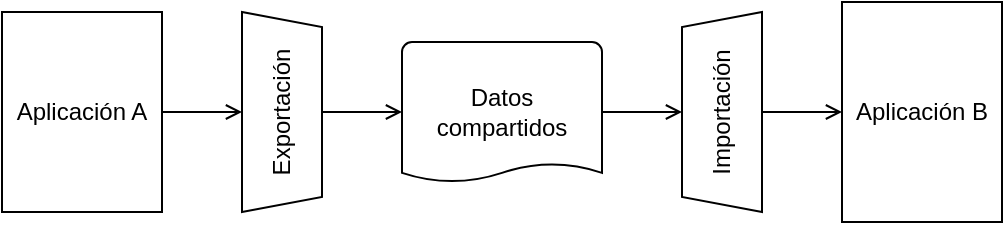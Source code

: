 <mxfile>
    <diagram id="PhueQTqiLwWuwRucKA9R" name="Page-1">
        <mxGraphModel dx="906" dy="546" grid="1" gridSize="10" guides="1" tooltips="1" connect="1" arrows="1" fold="1" page="1" pageScale="1" pageWidth="850" pageHeight="1100" math="0" shadow="0">
            <root>
                <mxCell id="0"/>
                <mxCell id="1" parent="0"/>
                <mxCell id="10" value="" style="edgeStyle=none;html=1;endArrow=open;endFill=0;strokeColor=light-dark(#000000,#006EAF);fontColor=light-dark(#000000,#006EAF);" edge="1" parent="1" source="2" target="6">
                    <mxGeometry relative="1" as="geometry"/>
                </mxCell>
                <mxCell id="2" value="Aplicación A" style="rounded=0;whiteSpace=wrap;html=1;strokeColor=light-dark(#000000,#006EAF);fontColor=light-dark(#000000,#006EAF);fillColor=none;" vertex="1" parent="1">
                    <mxGeometry x="40" y="155" width="80" height="100" as="geometry"/>
                </mxCell>
                <mxCell id="3" value="Aplicación B" style="rounded=0;whiteSpace=wrap;html=1;strokeColor=light-dark(#000000,#006EAF);fontColor=light-dark(#000000,#006EAF);fillColor=none;" vertex="1" parent="1">
                    <mxGeometry x="460" y="150" width="80" height="110" as="geometry"/>
                </mxCell>
                <mxCell id="9" value="" style="edgeStyle=none;html=1;endArrow=open;endFill=0;strokeColor=light-dark(#000000,#006EAF);fontColor=light-dark(#000000,#006EAF);" edge="1" parent="1" source="5" target="7">
                    <mxGeometry relative="1" as="geometry"/>
                </mxCell>
                <mxCell id="5" value="Datos compartidos" style="strokeWidth=1;html=1;shape=mxgraph.flowchart.document2;whiteSpace=wrap;size=0.131;movable=1;resizable=1;rotatable=1;deletable=1;editable=1;locked=0;connectable=1;strokeColor=light-dark(#000000,#006EAF);fontColor=light-dark(#000000,#006EAF);fillColor=none;" vertex="1" parent="1">
                    <mxGeometry x="240" y="170" width="100" height="70" as="geometry"/>
                </mxCell>
                <mxCell id="8" value="" style="edgeStyle=none;html=1;endArrow=open;endFill=0;strokeColor=light-dark(#000000,#006EAF);fontColor=light-dark(#000000,#006EAF);" edge="1" parent="1" source="6" target="5">
                    <mxGeometry relative="1" as="geometry"/>
                </mxCell>
                <mxCell id="6" value="Exportación" style="verticalLabelPosition=middle;verticalAlign=middle;html=1;shape=trapezoid;perimeter=trapezoidPerimeter;whiteSpace=wrap;size=0.075;arcSize=10;flipV=1;labelPosition=center;align=center;rotation=-90;strokeColor=light-dark(#000000,#006EAF);fontColor=light-dark(#000000,#006EAF);fillColor=none;" vertex="1" parent="1">
                    <mxGeometry x="130" y="185" width="100" height="40" as="geometry"/>
                </mxCell>
                <mxCell id="11" value="" style="edgeStyle=none;html=1;endArrow=open;endFill=0;strokeColor=light-dark(#000000,#006EAF);fontColor=light-dark(#000000,#006EAF);" edge="1" parent="1" source="7" target="3">
                    <mxGeometry relative="1" as="geometry"/>
                </mxCell>
                <mxCell id="7" value="Importación" style="verticalLabelPosition=middle;verticalAlign=middle;html=1;shape=trapezoid;perimeter=trapezoidPerimeter;whiteSpace=wrap;size=0.075;arcSize=10;flipV=0;labelPosition=center;align=center;rotation=-90;strokeColor=light-dark(#000000,#006EAF);fontColor=light-dark(#000000,#006EAF);fillColor=none;" vertex="1" parent="1">
                    <mxGeometry x="350" y="185" width="100" height="40" as="geometry"/>
                </mxCell>
            </root>
        </mxGraphModel>
    </diagram>
</mxfile>